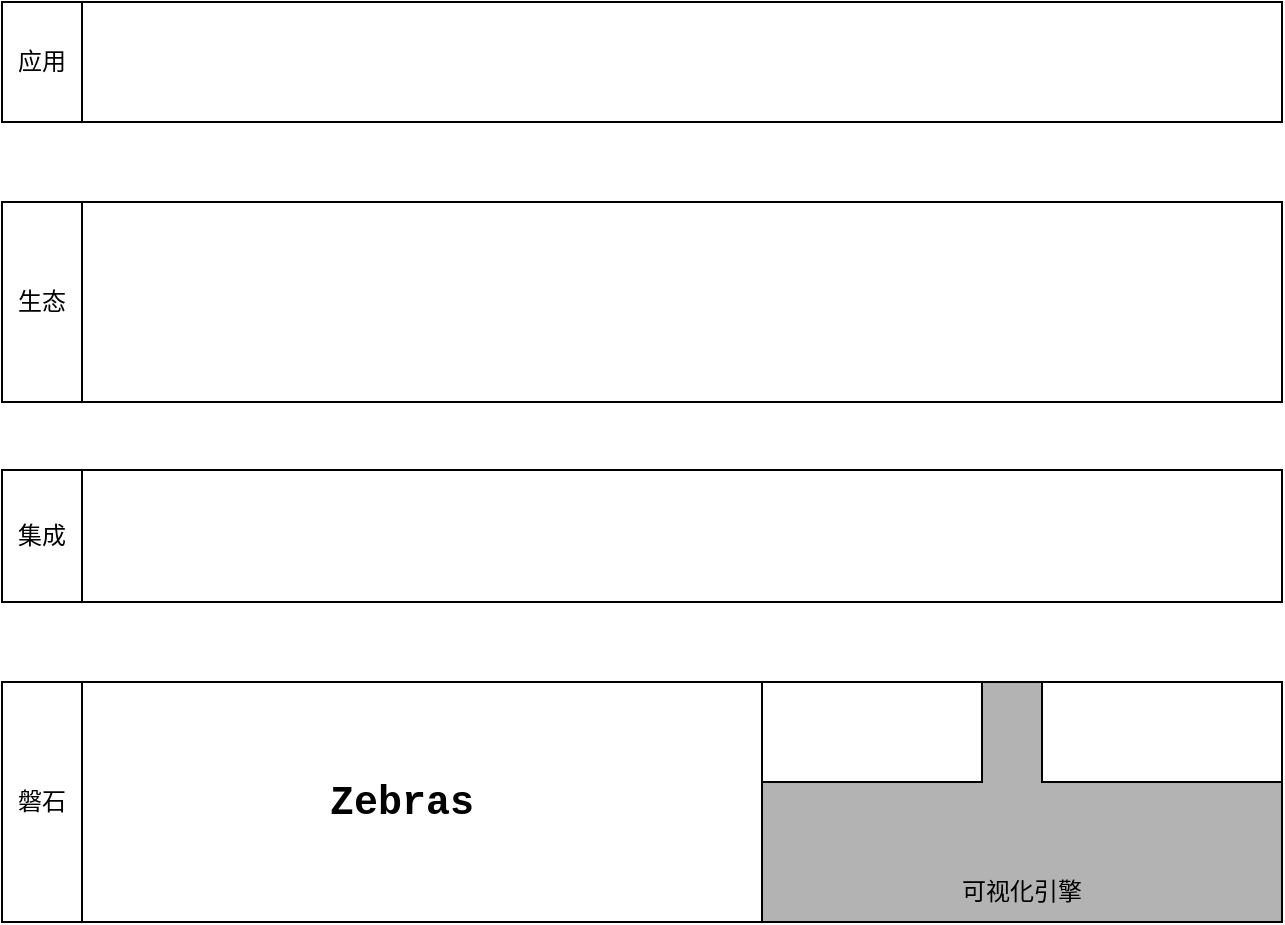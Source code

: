 <mxfile version="23.1.1" type="github">
  <diagram name="第 1 页" id="FYaY93_kECnBv3qDTOOK">
    <mxGraphModel dx="1354" dy="661" grid="1" gridSize="10" guides="1" tooltips="1" connect="1" arrows="1" fold="1" page="1" pageScale="1" pageWidth="827" pageHeight="1169" math="0" shadow="0">
      <root>
        <mxCell id="0" />
        <mxCell id="1" parent="0" />
        <mxCell id="-Rb-8ywxMS3bpJXiGhbe-6" value="" style="rounded=0;whiteSpace=wrap;html=1;" vertex="1" parent="1">
          <mxGeometry x="160" y="680" width="600" height="120" as="geometry" />
        </mxCell>
        <mxCell id="-Rb-8ywxMS3bpJXiGhbe-7" value="磐石" style="rounded=0;whiteSpace=wrap;html=1;" vertex="1" parent="1">
          <mxGeometry x="120" y="680" width="40" height="120" as="geometry" />
        </mxCell>
        <mxCell id="-Rb-8ywxMS3bpJXiGhbe-8" value="" style="rounded=0;whiteSpace=wrap;html=1;" vertex="1" parent="1">
          <mxGeometry x="160" y="574" width="600" height="66" as="geometry" />
        </mxCell>
        <mxCell id="-Rb-8ywxMS3bpJXiGhbe-9" value="集成" style="rounded=0;whiteSpace=wrap;html=1;" vertex="1" parent="1">
          <mxGeometry x="120" y="574" width="40" height="66" as="geometry" />
        </mxCell>
        <mxCell id="-Rb-8ywxMS3bpJXiGhbe-11" value="" style="rounded=0;whiteSpace=wrap;html=1;" vertex="1" parent="1">
          <mxGeometry x="120" y="440" width="640" height="100" as="geometry" />
        </mxCell>
        <mxCell id="-Rb-8ywxMS3bpJXiGhbe-12" value="生态" style="rounded=0;whiteSpace=wrap;html=1;" vertex="1" parent="1">
          <mxGeometry x="120" y="440" width="40" height="100" as="geometry" />
        </mxCell>
        <mxCell id="-Rb-8ywxMS3bpJXiGhbe-13" value="" style="rounded=0;whiteSpace=wrap;html=1;" vertex="1" parent="1">
          <mxGeometry x="160" y="340" width="600" height="60" as="geometry" />
        </mxCell>
        <mxCell id="-Rb-8ywxMS3bpJXiGhbe-14" value="应用" style="rounded=0;whiteSpace=wrap;html=1;" vertex="1" parent="1">
          <mxGeometry x="120" y="340" width="40" height="60" as="geometry" />
        </mxCell>
        <mxCell id="-Rb-8ywxMS3bpJXiGhbe-15" value="" style="rounded=0;whiteSpace=wrap;html=1;fillColor=#B3B3B3;" vertex="1" parent="1">
          <mxGeometry x="500" y="680" width="260" height="120" as="geometry" />
        </mxCell>
        <mxCell id="-Rb-8ywxMS3bpJXiGhbe-16" value="可视化引擎" style="text;html=1;strokeColor=none;fillColor=none;align=center;verticalAlign=middle;whiteSpace=wrap;rounded=0;" vertex="1" parent="1">
          <mxGeometry x="500" y="770" width="260" height="30" as="geometry" />
        </mxCell>
        <mxCell id="-Rb-8ywxMS3bpJXiGhbe-17" value="Zebras" style="text;html=1;align=center;verticalAlign=middle;whiteSpace=wrap;rounded=0;fontStyle=1;fontSize=20;fontFamily=Courier New;" vertex="1" parent="1">
          <mxGeometry x="290" y="725" width="60" height="30" as="geometry" />
        </mxCell>
        <mxCell id="-Rb-8ywxMS3bpJXiGhbe-23" value="" style="rounded=0;whiteSpace=wrap;html=1;" vertex="1" parent="1">
          <mxGeometry x="640" y="680" width="120" height="50" as="geometry" />
        </mxCell>
        <mxCell id="-Rb-8ywxMS3bpJXiGhbe-24" value="" style="rounded=0;whiteSpace=wrap;html=1;" vertex="1" parent="1">
          <mxGeometry x="500" y="680" width="110" height="50" as="geometry" />
        </mxCell>
      </root>
    </mxGraphModel>
  </diagram>
</mxfile>
